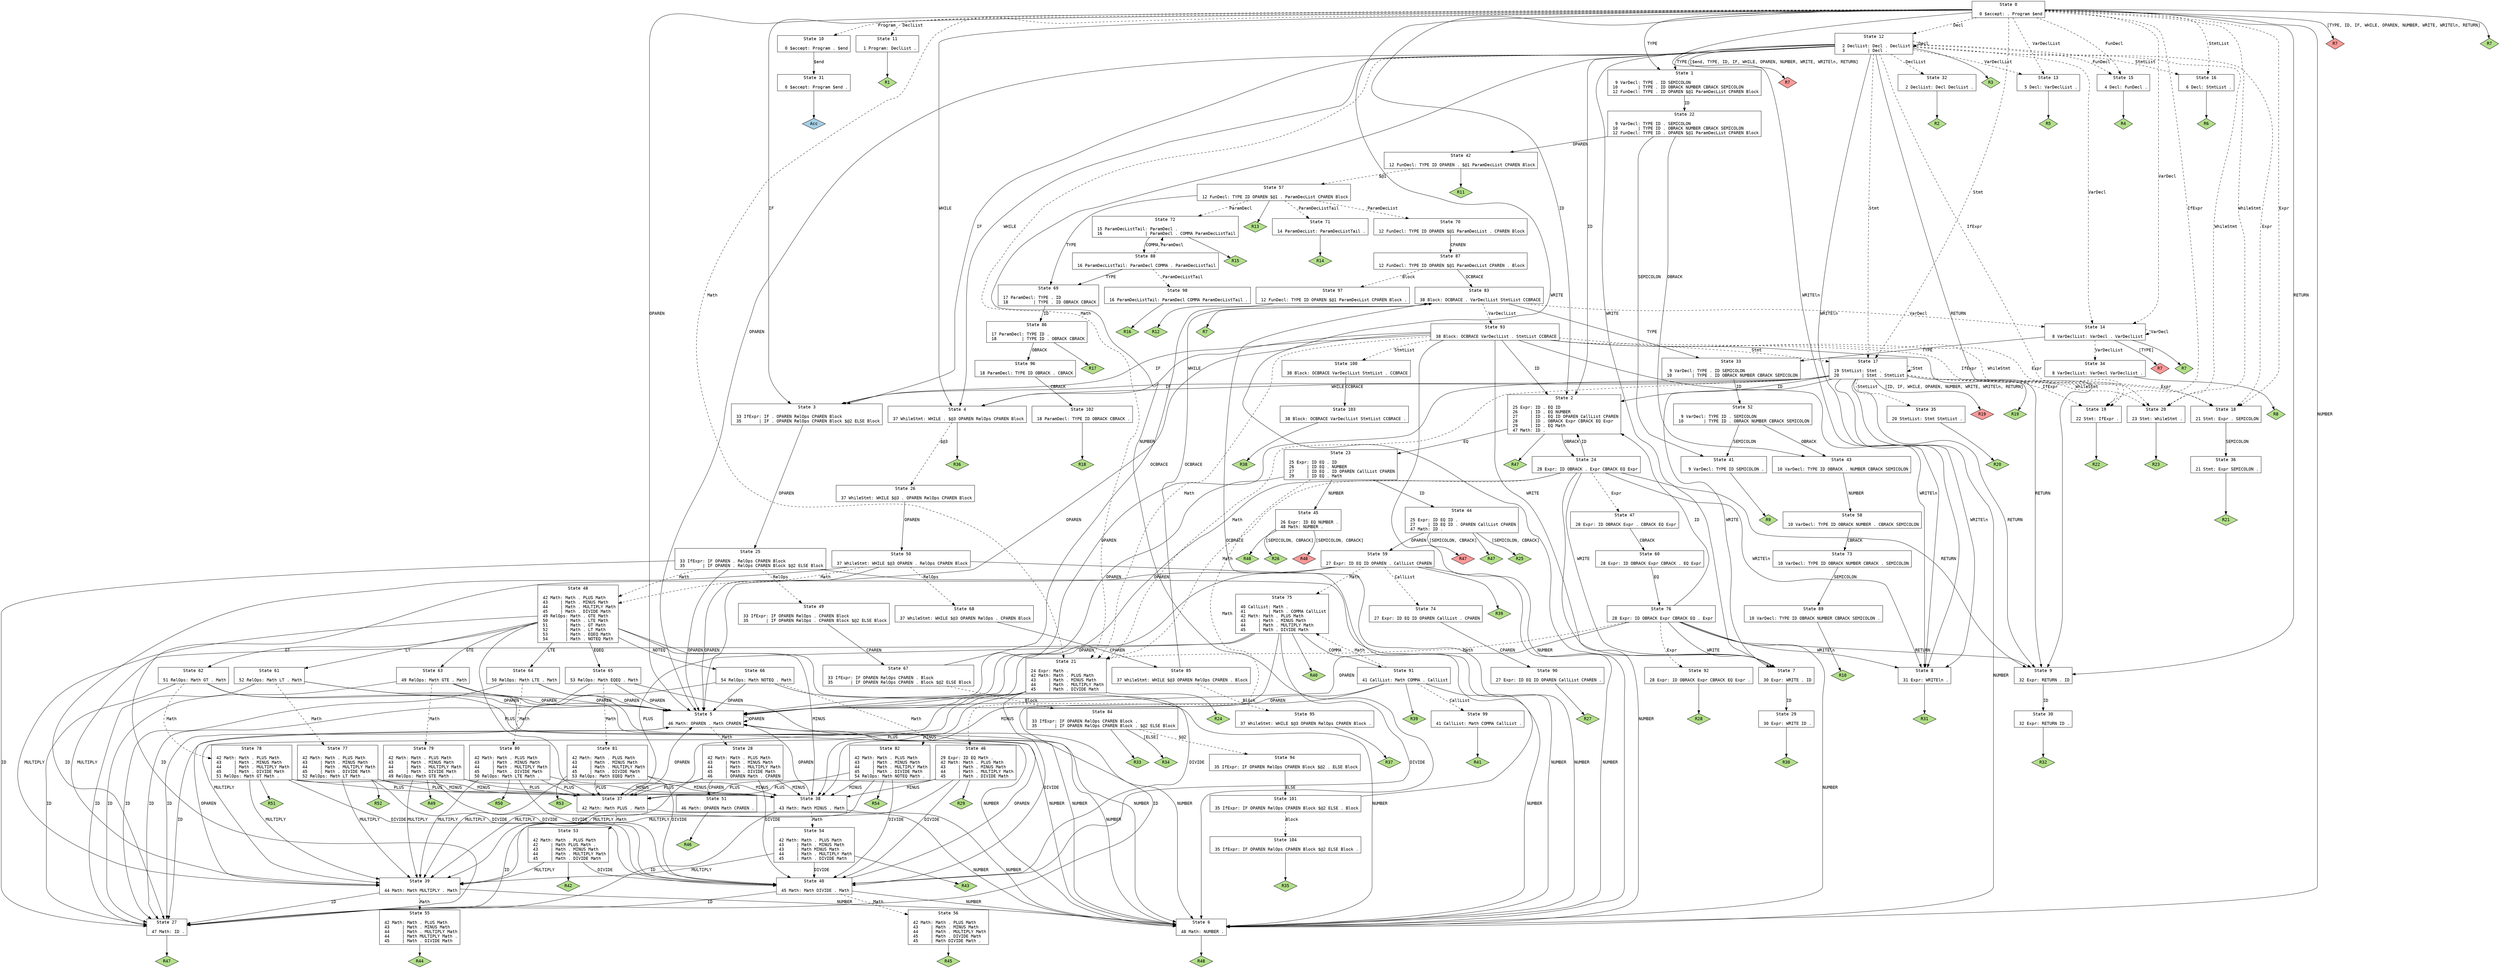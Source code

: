 // Generated by GNU Bison 3.5.1.
// Report bugs to <bug-bison@gnu.org>.
// Home page: <https://www.gnu.org/software/bison/>.

digraph "parser.y"
{
  node [fontname = courier, shape = box, colorscheme = paired6]
  edge [fontname = courier]

  0 [label="State 0\n\l  0 $accept: . Program $end\l"]
  0 -> 1 [style=solid label="TYPE"]
  0 -> 2 [style=solid label="ID"]
  0 -> 3 [style=solid label="IF"]
  0 -> 4 [style=solid label="WHILE"]
  0 -> 5 [style=solid label="OPAREN"]
  0 -> 6 [style=solid label="NUMBER"]
  0 -> 7 [style=solid label="WRITE"]
  0 -> 8 [style=solid label="WRITEln"]
  0 -> 9 [style=solid label="RETURN"]
  0 -> 10 [style=dashed label="Program"]
  0 -> 11 [style=dashed label="DeclList"]
  0 -> 12 [style=dashed label="Decl"]
  0 -> 13 [style=dashed label="VarDeclList"]
  0 -> 14 [style=dashed label="VarDecl"]
  0 -> 15 [style=dashed label="FunDecl"]
  0 -> 16 [style=dashed label="StmtList"]
  0 -> 17 [style=dashed label="Stmt"]
  0 -> 18 [style=dashed label="Expr"]
  0 -> 19 [style=dashed label="IfExpr"]
  0 -> 20 [style=dashed label="WhileStmt"]
  0 -> 21 [style=dashed label="Math"]
  0 -> "0R7d" [label="[TYPE, ID, IF, WHILE, OPAREN, NUMBER, WRITE, WRITEln, RETURN]", style=solid]
 "0R7d" [label="R7", fillcolor=5, shape=diamond, style=filled]
  0 -> "0R7" [style=solid]
 "0R7" [label="R7", fillcolor=3, shape=diamond, style=filled]
  1 [label="State 1\n\l  9 VarDecl: TYPE . ID SEMICOLON\l 10        | TYPE . ID OBRACK NUMBER CBRACK SEMICOLON\l 12 FunDecl: TYPE . ID OPAREN $@1 ParamDecList CPAREN Block\l"]
  1 -> 22 [style=solid label="ID"]
  2 [label="State 2\n\l 25 Expr: ID . EQ ID\l 26     | ID . EQ NUMBER\l 27     | ID . EQ ID OPAREN CallList CPAREN\l 28     | ID . OBRACK Expr CBRACK EQ Expr\l 29     | ID . EQ Math\l 47 Math: ID .\l"]
  2 -> 23 [style=solid label="EQ"]
  2 -> 24 [style=solid label="OBRACK"]
  2 -> "2R47" [style=solid]
 "2R47" [label="R47", fillcolor=3, shape=diamond, style=filled]
  3 [label="State 3\n\l 33 IfExpr: IF . OPAREN RelOps CPAREN Block\l 35       | IF . OPAREN RelOps CPAREN Block $@2 ELSE Block\l"]
  3 -> 25 [style=solid label="OPAREN"]
  4 [label="State 4\n\l 37 WhileStmt: WHILE . $@3 OPAREN RelOps CPAREN Block\l"]
  4 -> 26 [style=dashed label="$@3"]
  4 -> "4R36" [style=solid]
 "4R36" [label="R36", fillcolor=3, shape=diamond, style=filled]
  5 [label="State 5\n\l 46 Math: OPAREN . Math CPAREN\l"]
  5 -> 27 [style=solid label="ID"]
  5 -> 5 [style=solid label="OPAREN"]
  5 -> 6 [style=solid label="NUMBER"]
  5 -> 28 [style=dashed label="Math"]
  6 [label="State 6\n\l 48 Math: NUMBER .\l"]
  6 -> "6R48" [style=solid]
 "6R48" [label="R48", fillcolor=3, shape=diamond, style=filled]
  7 [label="State 7\n\l 30 Expr: WRITE . ID\l"]
  7 -> 29 [style=solid label="ID"]
  8 [label="State 8\n\l 31 Expr: WRITEln .\l"]
  8 -> "8R31" [style=solid]
 "8R31" [label="R31", fillcolor=3, shape=diamond, style=filled]
  9 [label="State 9\n\l 32 Expr: RETURN . ID\l"]
  9 -> 30 [style=solid label="ID"]
  10 [label="State 10\n\l  0 $accept: Program . $end\l"]
  10 -> 31 [style=solid label="$end"]
  11 [label="State 11\n\l  1 Program: DeclList .\l"]
  11 -> "11R1" [style=solid]
 "11R1" [label="R1", fillcolor=3, shape=diamond, style=filled]
  12 [label="State 12\n\l  2 DeclList: Decl . DeclList\l  3         | Decl .\l"]
  12 -> 1 [style=solid label="TYPE"]
  12 -> 2 [style=solid label="ID"]
  12 -> 3 [style=solid label="IF"]
  12 -> 4 [style=solid label="WHILE"]
  12 -> 5 [style=solid label="OPAREN"]
  12 -> 6 [style=solid label="NUMBER"]
  12 -> 7 [style=solid label="WRITE"]
  12 -> 8 [style=solid label="WRITEln"]
  12 -> 9 [style=solid label="RETURN"]
  12 -> 32 [style=dashed label="DeclList"]
  12 -> 12 [style=dashed label="Decl"]
  12 -> 13 [style=dashed label="VarDeclList"]
  12 -> 14 [style=dashed label="VarDecl"]
  12 -> 15 [style=dashed label="FunDecl"]
  12 -> 16 [style=dashed label="StmtList"]
  12 -> 17 [style=dashed label="Stmt"]
  12 -> 18 [style=dashed label="Expr"]
  12 -> 19 [style=dashed label="IfExpr"]
  12 -> 20 [style=dashed label="WhileStmt"]
  12 -> 21 [style=dashed label="Math"]
  12 -> "12R3" [style=solid]
 "12R3" [label="R3", fillcolor=3, shape=diamond, style=filled]
  12 -> "12R7d" [label="[$end, TYPE, ID, IF, WHILE, OPAREN, NUMBER, WRITE, WRITEln, RETURN]", style=solid]
 "12R7d" [label="R7", fillcolor=5, shape=diamond, style=filled]
  13 [label="State 13\n\l  5 Decl: VarDeclList .\l"]
  13 -> "13R5" [style=solid]
 "13R5" [label="R5", fillcolor=3, shape=diamond, style=filled]
  14 [label="State 14\n\l  8 VarDeclList: VarDecl . VarDeclList\l"]
  14 -> 33 [style=solid label="TYPE"]
  14 -> 34 [style=dashed label="VarDeclList"]
  14 -> 14 [style=dashed label="VarDecl"]
  14 -> "14R7d" [label="[TYPE]", style=solid]
 "14R7d" [label="R7", fillcolor=5, shape=diamond, style=filled]
  14 -> "14R7" [style=solid]
 "14R7" [label="R7", fillcolor=3, shape=diamond, style=filled]
  15 [label="State 15\n\l  4 Decl: FunDecl .\l"]
  15 -> "15R4" [style=solid]
 "15R4" [label="R4", fillcolor=3, shape=diamond, style=filled]
  16 [label="State 16\n\l  6 Decl: StmtList .\l"]
  16 -> "16R6" [style=solid]
 "16R6" [label="R6", fillcolor=3, shape=diamond, style=filled]
  17 [label="State 17\n\l 19 StmtList: Stmt .\l 20         | Stmt . StmtList\l"]
  17 -> 2 [style=solid label="ID"]
  17 -> 3 [style=solid label="IF"]
  17 -> 4 [style=solid label="WHILE"]
  17 -> 5 [style=solid label="OPAREN"]
  17 -> 6 [style=solid label="NUMBER"]
  17 -> 7 [style=solid label="WRITE"]
  17 -> 8 [style=solid label="WRITEln"]
  17 -> 9 [style=solid label="RETURN"]
  17 -> 35 [style=dashed label="StmtList"]
  17 -> 17 [style=dashed label="Stmt"]
  17 -> 18 [style=dashed label="Expr"]
  17 -> 19 [style=dashed label="IfExpr"]
  17 -> 20 [style=dashed label="WhileStmt"]
  17 -> 21 [style=dashed label="Math"]
  17 -> "17R19d" [label="[ID, IF, WHILE, OPAREN, NUMBER, WRITE, WRITEln, RETURN]", style=solid]
 "17R19d" [label="R19", fillcolor=5, shape=diamond, style=filled]
  17 -> "17R19" [style=solid]
 "17R19" [label="R19", fillcolor=3, shape=diamond, style=filled]
  18 [label="State 18\n\l 21 Stmt: Expr . SEMICOLON\l"]
  18 -> 36 [style=solid label="SEMICOLON"]
  19 [label="State 19\n\l 22 Stmt: IfExpr .\l"]
  19 -> "19R22" [style=solid]
 "19R22" [label="R22", fillcolor=3, shape=diamond, style=filled]
  20 [label="State 20\n\l 23 Stmt: WhileStmt .\l"]
  20 -> "20R23" [style=solid]
 "20R23" [label="R23", fillcolor=3, shape=diamond, style=filled]
  21 [label="State 21\n\l 24 Expr: Math .\l 42 Math: Math . PLUS Math\l 43     | Math . MINUS Math\l 44     | Math . MULTIPLY Math\l 45     | Math . DIVIDE Math\l"]
  21 -> 37 [style=solid label="PLUS"]
  21 -> 38 [style=solid label="MINUS"]
  21 -> 39 [style=solid label="MULTIPLY"]
  21 -> 40 [style=solid label="DIVIDE"]
  21 -> "21R24" [style=solid]
 "21R24" [label="R24", fillcolor=3, shape=diamond, style=filled]
  22 [label="State 22\n\l  9 VarDecl: TYPE ID . SEMICOLON\l 10        | TYPE ID . OBRACK NUMBER CBRACK SEMICOLON\l 12 FunDecl: TYPE ID . OPAREN $@1 ParamDecList CPAREN Block\l"]
  22 -> 41 [style=solid label="SEMICOLON"]
  22 -> 42 [style=solid label="OPAREN"]
  22 -> 43 [style=solid label="OBRACK"]
  23 [label="State 23\n\l 25 Expr: ID EQ . ID\l 26     | ID EQ . NUMBER\l 27     | ID EQ . ID OPAREN CallList CPAREN\l 29     | ID EQ . Math\l"]
  23 -> 44 [style=solid label="ID"]
  23 -> 5 [style=solid label="OPAREN"]
  23 -> 45 [style=solid label="NUMBER"]
  23 -> 46 [style=dashed label="Math"]
  24 [label="State 24\n\l 28 Expr: ID OBRACK . Expr CBRACK EQ Expr\l"]
  24 -> 2 [style=solid label="ID"]
  24 -> 5 [style=solid label="OPAREN"]
  24 -> 6 [style=solid label="NUMBER"]
  24 -> 7 [style=solid label="WRITE"]
  24 -> 8 [style=solid label="WRITEln"]
  24 -> 9 [style=solid label="RETURN"]
  24 -> 47 [style=dashed label="Expr"]
  24 -> 21 [style=dashed label="Math"]
  25 [label="State 25\n\l 33 IfExpr: IF OPAREN . RelOps CPAREN Block\l 35       | IF OPAREN . RelOps CPAREN Block $@2 ELSE Block\l"]
  25 -> 27 [style=solid label="ID"]
  25 -> 5 [style=solid label="OPAREN"]
  25 -> 6 [style=solid label="NUMBER"]
  25 -> 48 [style=dashed label="Math"]
  25 -> 49 [style=dashed label="RelOps"]
  26 [label="State 26\n\l 37 WhileStmt: WHILE $@3 . OPAREN RelOps CPAREN Block\l"]
  26 -> 50 [style=solid label="OPAREN"]
  27 [label="State 27\n\l 47 Math: ID .\l"]
  27 -> "27R47" [style=solid]
 "27R47" [label="R47", fillcolor=3, shape=diamond, style=filled]
  28 [label="State 28\n\l 42 Math: Math . PLUS Math\l 43     | Math . MINUS Math\l 44     | Math . MULTIPLY Math\l 45     | Math . DIVIDE Math\l 46     | OPAREN Math . CPAREN\l"]
  28 -> 51 [style=solid label="CPAREN"]
  28 -> 37 [style=solid label="PLUS"]
  28 -> 38 [style=solid label="MINUS"]
  28 -> 39 [style=solid label="MULTIPLY"]
  28 -> 40 [style=solid label="DIVIDE"]
  29 [label="State 29\n\l 30 Expr: WRITE ID .\l"]
  29 -> "29R30" [style=solid]
 "29R30" [label="R30", fillcolor=3, shape=diamond, style=filled]
  30 [label="State 30\n\l 32 Expr: RETURN ID .\l"]
  30 -> "30R32" [style=solid]
 "30R32" [label="R32", fillcolor=3, shape=diamond, style=filled]
  31 [label="State 31\n\l  0 $accept: Program $end .\l"]
  31 -> "31R0" [style=solid]
 "31R0" [label="Acc", fillcolor=1, shape=diamond, style=filled]
  32 [label="State 32\n\l  2 DeclList: Decl DeclList .\l"]
  32 -> "32R2" [style=solid]
 "32R2" [label="R2", fillcolor=3, shape=diamond, style=filled]
  33 [label="State 33\n\l  9 VarDecl: TYPE . ID SEMICOLON\l 10        | TYPE . ID OBRACK NUMBER CBRACK SEMICOLON\l"]
  33 -> 52 [style=solid label="ID"]
  34 [label="State 34\n\l  8 VarDeclList: VarDecl VarDeclList .\l"]
  34 -> "34R8" [style=solid]
 "34R8" [label="R8", fillcolor=3, shape=diamond, style=filled]
  35 [label="State 35\n\l 20 StmtList: Stmt StmtList .\l"]
  35 -> "35R20" [style=solid]
 "35R20" [label="R20", fillcolor=3, shape=diamond, style=filled]
  36 [label="State 36\n\l 21 Stmt: Expr SEMICOLON .\l"]
  36 -> "36R21" [style=solid]
 "36R21" [label="R21", fillcolor=3, shape=diamond, style=filled]
  37 [label="State 37\n\l 42 Math: Math PLUS . Math\l"]
  37 -> 27 [style=solid label="ID"]
  37 -> 5 [style=solid label="OPAREN"]
  37 -> 6 [style=solid label="NUMBER"]
  37 -> 53 [style=dashed label="Math"]
  38 [label="State 38\n\l 43 Math: Math MINUS . Math\l"]
  38 -> 27 [style=solid label="ID"]
  38 -> 5 [style=solid label="OPAREN"]
  38 -> 6 [style=solid label="NUMBER"]
  38 -> 54 [style=dashed label="Math"]
  39 [label="State 39\n\l 44 Math: Math MULTIPLY . Math\l"]
  39 -> 27 [style=solid label="ID"]
  39 -> 5 [style=solid label="OPAREN"]
  39 -> 6 [style=solid label="NUMBER"]
  39 -> 55 [style=dashed label="Math"]
  40 [label="State 40\n\l 45 Math: Math DIVIDE . Math\l"]
  40 -> 27 [style=solid label="ID"]
  40 -> 5 [style=solid label="OPAREN"]
  40 -> 6 [style=solid label="NUMBER"]
  40 -> 56 [style=dashed label="Math"]
  41 [label="State 41\n\l  9 VarDecl: TYPE ID SEMICOLON .\l"]
  41 -> "41R9" [style=solid]
 "41R9" [label="R9", fillcolor=3, shape=diamond, style=filled]
  42 [label="State 42\n\l 12 FunDecl: TYPE ID OPAREN . $@1 ParamDecList CPAREN Block\l"]
  42 -> 57 [style=dashed label="$@1"]
  42 -> "42R11" [style=solid]
 "42R11" [label="R11", fillcolor=3, shape=diamond, style=filled]
  43 [label="State 43\n\l 10 VarDecl: TYPE ID OBRACK . NUMBER CBRACK SEMICOLON\l"]
  43 -> 58 [style=solid label="NUMBER"]
  44 [label="State 44\n\l 25 Expr: ID EQ ID .\l 27     | ID EQ ID . OPAREN CallList CPAREN\l 47 Math: ID .\l"]
  44 -> 59 [style=solid label="OPAREN"]
  44 -> "44R25" [label="[SEMICOLON, CBRACK]", style=solid]
 "44R25" [label="R25", fillcolor=3, shape=diamond, style=filled]
  44 -> "44R47d" [label="[SEMICOLON, CBRACK]", style=solid]
 "44R47d" [label="R47", fillcolor=5, shape=diamond, style=filled]
  44 -> "44R47" [style=solid]
 "44R47" [label="R47", fillcolor=3, shape=diamond, style=filled]
  45 [label="State 45\n\l 26 Expr: ID EQ NUMBER .\l 48 Math: NUMBER .\l"]
  45 -> "45R26" [label="[SEMICOLON, CBRACK]", style=solid]
 "45R26" [label="R26", fillcolor=3, shape=diamond, style=filled]
  45 -> "45R48d" [label="[SEMICOLON, CBRACK]", style=solid]
 "45R48d" [label="R48", fillcolor=5, shape=diamond, style=filled]
  45 -> "45R48" [style=solid]
 "45R48" [label="R48", fillcolor=3, shape=diamond, style=filled]
  46 [label="State 46\n\l 29 Expr: ID EQ Math .\l 42 Math: Math . PLUS Math\l 43     | Math . MINUS Math\l 44     | Math . MULTIPLY Math\l 45     | Math . DIVIDE Math\l"]
  46 -> 37 [style=solid label="PLUS"]
  46 -> 38 [style=solid label="MINUS"]
  46 -> 39 [style=solid label="MULTIPLY"]
  46 -> 40 [style=solid label="DIVIDE"]
  46 -> "46R29" [style=solid]
 "46R29" [label="R29", fillcolor=3, shape=diamond, style=filled]
  47 [label="State 47\n\l 28 Expr: ID OBRACK Expr . CBRACK EQ Expr\l"]
  47 -> 60 [style=solid label="CBRACK"]
  48 [label="State 48\n\l 42 Math: Math . PLUS Math\l 43     | Math . MINUS Math\l 44     | Math . MULTIPLY Math\l 45     | Math . DIVIDE Math\l 49 RelOps: Math . GTE Math\l 50       | Math . LTE Math\l 51       | Math . GT Math\l 52       | Math . LT Math\l 53       | Math . EQEQ Math\l 54       | Math . NOTEQ Math\l"]
  48 -> 37 [style=solid label="PLUS"]
  48 -> 38 [style=solid label="MINUS"]
  48 -> 39 [style=solid label="MULTIPLY"]
  48 -> 40 [style=solid label="DIVIDE"]
  48 -> 61 [style=solid label="LT"]
  48 -> 62 [style=solid label="GT"]
  48 -> 63 [style=solid label="GTE"]
  48 -> 64 [style=solid label="LTE"]
  48 -> 65 [style=solid label="EQEQ"]
  48 -> 66 [style=solid label="NOTEQ"]
  49 [label="State 49\n\l 33 IfExpr: IF OPAREN RelOps . CPAREN Block\l 35       | IF OPAREN RelOps . CPAREN Block $@2 ELSE Block\l"]
  49 -> 67 [style=solid label="CPAREN"]
  50 [label="State 50\n\l 37 WhileStmt: WHILE $@3 OPAREN . RelOps CPAREN Block\l"]
  50 -> 27 [style=solid label="ID"]
  50 -> 5 [style=solid label="OPAREN"]
  50 -> 6 [style=solid label="NUMBER"]
  50 -> 48 [style=dashed label="Math"]
  50 -> 68 [style=dashed label="RelOps"]
  51 [label="State 51\n\l 46 Math: OPAREN Math CPAREN .\l"]
  51 -> "51R46" [style=solid]
 "51R46" [label="R46", fillcolor=3, shape=diamond, style=filled]
  52 [label="State 52\n\l  9 VarDecl: TYPE ID . SEMICOLON\l 10        | TYPE ID . OBRACK NUMBER CBRACK SEMICOLON\l"]
  52 -> 41 [style=solid label="SEMICOLON"]
  52 -> 43 [style=solid label="OBRACK"]
  53 [label="State 53\n\l 42 Math: Math . PLUS Math\l 42     | Math PLUS Math .\l 43     | Math . MINUS Math\l 44     | Math . MULTIPLY Math\l 45     | Math . DIVIDE Math\l"]
  53 -> 39 [style=solid label="MULTIPLY"]
  53 -> 40 [style=solid label="DIVIDE"]
  53 -> "53R42" [style=solid]
 "53R42" [label="R42", fillcolor=3, shape=diamond, style=filled]
  54 [label="State 54\n\l 42 Math: Math . PLUS Math\l 43     | Math . MINUS Math\l 43     | Math MINUS Math .\l 44     | Math . MULTIPLY Math\l 45     | Math . DIVIDE Math\l"]
  54 -> 39 [style=solid label="MULTIPLY"]
  54 -> 40 [style=solid label="DIVIDE"]
  54 -> "54R43" [style=solid]
 "54R43" [label="R43", fillcolor=3, shape=diamond, style=filled]
  55 [label="State 55\n\l 42 Math: Math . PLUS Math\l 43     | Math . MINUS Math\l 44     | Math . MULTIPLY Math\l 44     | Math MULTIPLY Math .\l 45     | Math . DIVIDE Math\l"]
  55 -> "55R44" [style=solid]
 "55R44" [label="R44", fillcolor=3, shape=diamond, style=filled]
  56 [label="State 56\n\l 42 Math: Math . PLUS Math\l 43     | Math . MINUS Math\l 44     | Math . MULTIPLY Math\l 45     | Math . DIVIDE Math\l 45     | Math DIVIDE Math .\l"]
  56 -> "56R45" [style=solid]
 "56R45" [label="R45", fillcolor=3, shape=diamond, style=filled]
  57 [label="State 57\n\l 12 FunDecl: TYPE ID OPAREN $@1 . ParamDecList CPAREN Block\l"]
  57 -> 69 [style=solid label="TYPE"]
  57 -> 70 [style=dashed label="ParamDecList"]
  57 -> 71 [style=dashed label="ParamDecListTail"]
  57 -> 72 [style=dashed label="ParamDecl"]
  57 -> "57R13" [style=solid]
 "57R13" [label="R13", fillcolor=3, shape=diamond, style=filled]
  58 [label="State 58\n\l 10 VarDecl: TYPE ID OBRACK NUMBER . CBRACK SEMICOLON\l"]
  58 -> 73 [style=solid label="CBRACK"]
  59 [label="State 59\n\l 27 Expr: ID EQ ID OPAREN . CallList CPAREN\l"]
  59 -> 27 [style=solid label="ID"]
  59 -> 5 [style=solid label="OPAREN"]
  59 -> 6 [style=solid label="NUMBER"]
  59 -> 74 [style=dashed label="CallList"]
  59 -> 75 [style=dashed label="Math"]
  59 -> "59R39" [style=solid]
 "59R39" [label="R39", fillcolor=3, shape=diamond, style=filled]
  60 [label="State 60\n\l 28 Expr: ID OBRACK Expr CBRACK . EQ Expr\l"]
  60 -> 76 [style=solid label="EQ"]
  61 [label="State 61\n\l 52 RelOps: Math LT . Math\l"]
  61 -> 27 [style=solid label="ID"]
  61 -> 5 [style=solid label="OPAREN"]
  61 -> 6 [style=solid label="NUMBER"]
  61 -> 77 [style=dashed label="Math"]
  62 [label="State 62\n\l 51 RelOps: Math GT . Math\l"]
  62 -> 27 [style=solid label="ID"]
  62 -> 5 [style=solid label="OPAREN"]
  62 -> 6 [style=solid label="NUMBER"]
  62 -> 78 [style=dashed label="Math"]
  63 [label="State 63\n\l 49 RelOps: Math GTE . Math\l"]
  63 -> 27 [style=solid label="ID"]
  63 -> 5 [style=solid label="OPAREN"]
  63 -> 6 [style=solid label="NUMBER"]
  63 -> 79 [style=dashed label="Math"]
  64 [label="State 64\n\l 50 RelOps: Math LTE . Math\l"]
  64 -> 27 [style=solid label="ID"]
  64 -> 5 [style=solid label="OPAREN"]
  64 -> 6 [style=solid label="NUMBER"]
  64 -> 80 [style=dashed label="Math"]
  65 [label="State 65\n\l 53 RelOps: Math EQEQ . Math\l"]
  65 -> 27 [style=solid label="ID"]
  65 -> 5 [style=solid label="OPAREN"]
  65 -> 6 [style=solid label="NUMBER"]
  65 -> 81 [style=dashed label="Math"]
  66 [label="State 66\n\l 54 RelOps: Math NOTEQ . Math\l"]
  66 -> 27 [style=solid label="ID"]
  66 -> 5 [style=solid label="OPAREN"]
  66 -> 6 [style=solid label="NUMBER"]
  66 -> 82 [style=dashed label="Math"]
  67 [label="State 67\n\l 33 IfExpr: IF OPAREN RelOps CPAREN . Block\l 35       | IF OPAREN RelOps CPAREN . Block $@2 ELSE Block\l"]
  67 -> 83 [style=solid label="OCBRACE"]
  67 -> 84 [style=dashed label="Block"]
  68 [label="State 68\n\l 37 WhileStmt: WHILE $@3 OPAREN RelOps . CPAREN Block\l"]
  68 -> 85 [style=solid label="CPAREN"]
  69 [label="State 69\n\l 17 ParamDecl: TYPE . ID\l 18          | TYPE . ID OBRACK CBRACK\l"]
  69 -> 86 [style=solid label="ID"]
  70 [label="State 70\n\l 12 FunDecl: TYPE ID OPAREN $@1 ParamDecList . CPAREN Block\l"]
  70 -> 87 [style=solid label="CPAREN"]
  71 [label="State 71\n\l 14 ParamDecList: ParamDecListTail .\l"]
  71 -> "71R14" [style=solid]
 "71R14" [label="R14", fillcolor=3, shape=diamond, style=filled]
  72 [label="State 72\n\l 15 ParamDecListTail: ParamDecl .\l 16                 | ParamDecl . COMMA ParamDecListTail\l"]
  72 -> 88 [style=solid label="COMMA"]
  72 -> "72R15" [style=solid]
 "72R15" [label="R15", fillcolor=3, shape=diamond, style=filled]
  73 [label="State 73\n\l 10 VarDecl: TYPE ID OBRACK NUMBER CBRACK . SEMICOLON\l"]
  73 -> 89 [style=solid label="SEMICOLON"]
  74 [label="State 74\n\l 27 Expr: ID EQ ID OPAREN CallList . CPAREN\l"]
  74 -> 90 [style=solid label="CPAREN"]
  75 [label="State 75\n\l 40 CallList: Math .\l 41         | Math . COMMA CallList\l 42 Math: Math . PLUS Math\l 43     | Math . MINUS Math\l 44     | Math . MULTIPLY Math\l 45     | Math . DIVIDE Math\l"]
  75 -> 91 [style=solid label="COMMA"]
  75 -> 37 [style=solid label="PLUS"]
  75 -> 38 [style=solid label="MINUS"]
  75 -> 39 [style=solid label="MULTIPLY"]
  75 -> 40 [style=solid label="DIVIDE"]
  75 -> "75R40" [style=solid]
 "75R40" [label="R40", fillcolor=3, shape=diamond, style=filled]
  76 [label="State 76\n\l 28 Expr: ID OBRACK Expr CBRACK EQ . Expr\l"]
  76 -> 2 [style=solid label="ID"]
  76 -> 5 [style=solid label="OPAREN"]
  76 -> 6 [style=solid label="NUMBER"]
  76 -> 7 [style=solid label="WRITE"]
  76 -> 8 [style=solid label="WRITEln"]
  76 -> 9 [style=solid label="RETURN"]
  76 -> 92 [style=dashed label="Expr"]
  76 -> 21 [style=dashed label="Math"]
  77 [label="State 77\n\l 42 Math: Math . PLUS Math\l 43     | Math . MINUS Math\l 44     | Math . MULTIPLY Math\l 45     | Math . DIVIDE Math\l 52 RelOps: Math LT Math .\l"]
  77 -> 37 [style=solid label="PLUS"]
  77 -> 38 [style=solid label="MINUS"]
  77 -> 39 [style=solid label="MULTIPLY"]
  77 -> 40 [style=solid label="DIVIDE"]
  77 -> "77R52" [style=solid]
 "77R52" [label="R52", fillcolor=3, shape=diamond, style=filled]
  78 [label="State 78\n\l 42 Math: Math . PLUS Math\l 43     | Math . MINUS Math\l 44     | Math . MULTIPLY Math\l 45     | Math . DIVIDE Math\l 51 RelOps: Math GT Math .\l"]
  78 -> 37 [style=solid label="PLUS"]
  78 -> 38 [style=solid label="MINUS"]
  78 -> 39 [style=solid label="MULTIPLY"]
  78 -> 40 [style=solid label="DIVIDE"]
  78 -> "78R51" [style=solid]
 "78R51" [label="R51", fillcolor=3, shape=diamond, style=filled]
  79 [label="State 79\n\l 42 Math: Math . PLUS Math\l 43     | Math . MINUS Math\l 44     | Math . MULTIPLY Math\l 45     | Math . DIVIDE Math\l 49 RelOps: Math GTE Math .\l"]
  79 -> 37 [style=solid label="PLUS"]
  79 -> 38 [style=solid label="MINUS"]
  79 -> 39 [style=solid label="MULTIPLY"]
  79 -> 40 [style=solid label="DIVIDE"]
  79 -> "79R49" [style=solid]
 "79R49" [label="R49", fillcolor=3, shape=diamond, style=filled]
  80 [label="State 80\n\l 42 Math: Math . PLUS Math\l 43     | Math . MINUS Math\l 44     | Math . MULTIPLY Math\l 45     | Math . DIVIDE Math\l 50 RelOps: Math LTE Math .\l"]
  80 -> 37 [style=solid label="PLUS"]
  80 -> 38 [style=solid label="MINUS"]
  80 -> 39 [style=solid label="MULTIPLY"]
  80 -> 40 [style=solid label="DIVIDE"]
  80 -> "80R50" [style=solid]
 "80R50" [label="R50", fillcolor=3, shape=diamond, style=filled]
  81 [label="State 81\n\l 42 Math: Math . PLUS Math\l 43     | Math . MINUS Math\l 44     | Math . MULTIPLY Math\l 45     | Math . DIVIDE Math\l 53 RelOps: Math EQEQ Math .\l"]
  81 -> 37 [style=solid label="PLUS"]
  81 -> 38 [style=solid label="MINUS"]
  81 -> 39 [style=solid label="MULTIPLY"]
  81 -> 40 [style=solid label="DIVIDE"]
  81 -> "81R53" [style=solid]
 "81R53" [label="R53", fillcolor=3, shape=diamond, style=filled]
  82 [label="State 82\n\l 42 Math: Math . PLUS Math\l 43     | Math . MINUS Math\l 44     | Math . MULTIPLY Math\l 45     | Math . DIVIDE Math\l 54 RelOps: Math NOTEQ Math .\l"]
  82 -> 37 [style=solid label="PLUS"]
  82 -> 38 [style=solid label="MINUS"]
  82 -> 39 [style=solid label="MULTIPLY"]
  82 -> 40 [style=solid label="DIVIDE"]
  82 -> "82R54" [style=solid]
 "82R54" [label="R54", fillcolor=3, shape=diamond, style=filled]
  83 [label="State 83\n\l 38 Block: OCBRACE . VarDeclList StmtList CCBRACE\l"]
  83 -> 33 [style=solid label="TYPE"]
  83 -> 93 [style=dashed label="VarDeclList"]
  83 -> 14 [style=dashed label="VarDecl"]
  83 -> "83R7" [style=solid]
 "83R7" [label="R7", fillcolor=3, shape=diamond, style=filled]
  84 [label="State 84\n\l 33 IfExpr: IF OPAREN RelOps CPAREN Block .\l 35       | IF OPAREN RelOps CPAREN Block . $@2 ELSE Block\l"]
  84 -> 94 [style=dashed label="$@2"]
  84 -> "84R33" [style=solid]
 "84R33" [label="R33", fillcolor=3, shape=diamond, style=filled]
  84 -> "84R34" [label="[ELSE]", style=solid]
 "84R34" [label="R34", fillcolor=3, shape=diamond, style=filled]
  85 [label="State 85\n\l 37 WhileStmt: WHILE $@3 OPAREN RelOps CPAREN . Block\l"]
  85 -> 83 [style=solid label="OCBRACE"]
  85 -> 95 [style=dashed label="Block"]
  86 [label="State 86\n\l 17 ParamDecl: TYPE ID .\l 18          | TYPE ID . OBRACK CBRACK\l"]
  86 -> 96 [style=solid label="OBRACK"]
  86 -> "86R17" [style=solid]
 "86R17" [label="R17", fillcolor=3, shape=diamond, style=filled]
  87 [label="State 87\n\l 12 FunDecl: TYPE ID OPAREN $@1 ParamDecList CPAREN . Block\l"]
  87 -> 83 [style=solid label="OCBRACE"]
  87 -> 97 [style=dashed label="Block"]
  88 [label="State 88\n\l 16 ParamDecListTail: ParamDecl COMMA . ParamDecListTail\l"]
  88 -> 69 [style=solid label="TYPE"]
  88 -> 98 [style=dashed label="ParamDecListTail"]
  88 -> 72 [style=dashed label="ParamDecl"]
  89 [label="State 89\n\l 10 VarDecl: TYPE ID OBRACK NUMBER CBRACK SEMICOLON .\l"]
  89 -> "89R10" [style=solid]
 "89R10" [label="R10", fillcolor=3, shape=diamond, style=filled]
  90 [label="State 90\n\l 27 Expr: ID EQ ID OPAREN CallList CPAREN .\l"]
  90 -> "90R27" [style=solid]
 "90R27" [label="R27", fillcolor=3, shape=diamond, style=filled]
  91 [label="State 91\n\l 41 CallList: Math COMMA . CallList\l"]
  91 -> 27 [style=solid label="ID"]
  91 -> 5 [style=solid label="OPAREN"]
  91 -> 6 [style=solid label="NUMBER"]
  91 -> 99 [style=dashed label="CallList"]
  91 -> 75 [style=dashed label="Math"]
  91 -> "91R39" [style=solid]
 "91R39" [label="R39", fillcolor=3, shape=diamond, style=filled]
  92 [label="State 92\n\l 28 Expr: ID OBRACK Expr CBRACK EQ Expr .\l"]
  92 -> "92R28" [style=solid]
 "92R28" [label="R28", fillcolor=3, shape=diamond, style=filled]
  93 [label="State 93\n\l 38 Block: OCBRACE VarDeclList . StmtList CCBRACE\l"]
  93 -> 2 [style=solid label="ID"]
  93 -> 3 [style=solid label="IF"]
  93 -> 4 [style=solid label="WHILE"]
  93 -> 5 [style=solid label="OPAREN"]
  93 -> 6 [style=solid label="NUMBER"]
  93 -> 7 [style=solid label="WRITE"]
  93 -> 8 [style=solid label="WRITEln"]
  93 -> 9 [style=solid label="RETURN"]
  93 -> 100 [style=dashed label="StmtList"]
  93 -> 17 [style=dashed label="Stmt"]
  93 -> 18 [style=dashed label="Expr"]
  93 -> 19 [style=dashed label="IfExpr"]
  93 -> 20 [style=dashed label="WhileStmt"]
  93 -> 21 [style=dashed label="Math"]
  94 [label="State 94\n\l 35 IfExpr: IF OPAREN RelOps CPAREN Block $@2 . ELSE Block\l"]
  94 -> 101 [style=solid label="ELSE"]
  95 [label="State 95\n\l 37 WhileStmt: WHILE $@3 OPAREN RelOps CPAREN Block .\l"]
  95 -> "95R37" [style=solid]
 "95R37" [label="R37", fillcolor=3, shape=diamond, style=filled]
  96 [label="State 96\n\l 18 ParamDecl: TYPE ID OBRACK . CBRACK\l"]
  96 -> 102 [style=solid label="CBRACK"]
  97 [label="State 97\n\l 12 FunDecl: TYPE ID OPAREN $@1 ParamDecList CPAREN Block .\l"]
  97 -> "97R12" [style=solid]
 "97R12" [label="R12", fillcolor=3, shape=diamond, style=filled]
  98 [label="State 98\n\l 16 ParamDecListTail: ParamDecl COMMA ParamDecListTail .\l"]
  98 -> "98R16" [style=solid]
 "98R16" [label="R16", fillcolor=3, shape=diamond, style=filled]
  99 [label="State 99\n\l 41 CallList: Math COMMA CallList .\l"]
  99 -> "99R41" [style=solid]
 "99R41" [label="R41", fillcolor=3, shape=diamond, style=filled]
  100 [label="State 100\n\l 38 Block: OCBRACE VarDeclList StmtList . CCBRACE\l"]
  100 -> 103 [style=solid label="CCBRACE"]
  101 [label="State 101\n\l 35 IfExpr: IF OPAREN RelOps CPAREN Block $@2 ELSE . Block\l"]
  101 -> 83 [style=solid label="OCBRACE"]
  101 -> 104 [style=dashed label="Block"]
  102 [label="State 102\n\l 18 ParamDecl: TYPE ID OBRACK CBRACK .\l"]
  102 -> "102R18" [style=solid]
 "102R18" [label="R18", fillcolor=3, shape=diamond, style=filled]
  103 [label="State 103\n\l 38 Block: OCBRACE VarDeclList StmtList CCBRACE .\l"]
  103 -> "103R38" [style=solid]
 "103R38" [label="R38", fillcolor=3, shape=diamond, style=filled]
  104 [label="State 104\n\l 35 IfExpr: IF OPAREN RelOps CPAREN Block $@2 ELSE Block .\l"]
  104 -> "104R35" [style=solid]
 "104R35" [label="R35", fillcolor=3, shape=diamond, style=filled]
}
